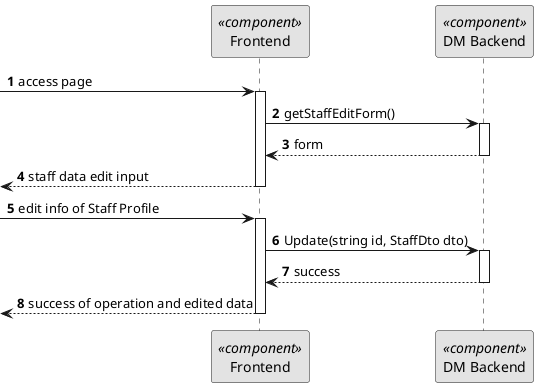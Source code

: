 @startuml
skinparam monochrome true
skinparam packageStyle rectangle
skinparam shadowing false

autonumber

participant "Frontend" as FE <<component>>
participant "DM Backend" as BE <<component>>



-> FE: access page
activate FE
FE -> BE: getStaffEditForm()
activate BE
BE --> FE: form
deactivate BE
<--FE : staff data edit input
deactivate FE
 -> FE : edit info of Staff Profile
activate FE
FE -> BE : Update(string id, StaffDto dto)
activate BE
BE --> FE: success
deactivate BE
<--FE : success of operation and edited data
deactivate FE


@enduml